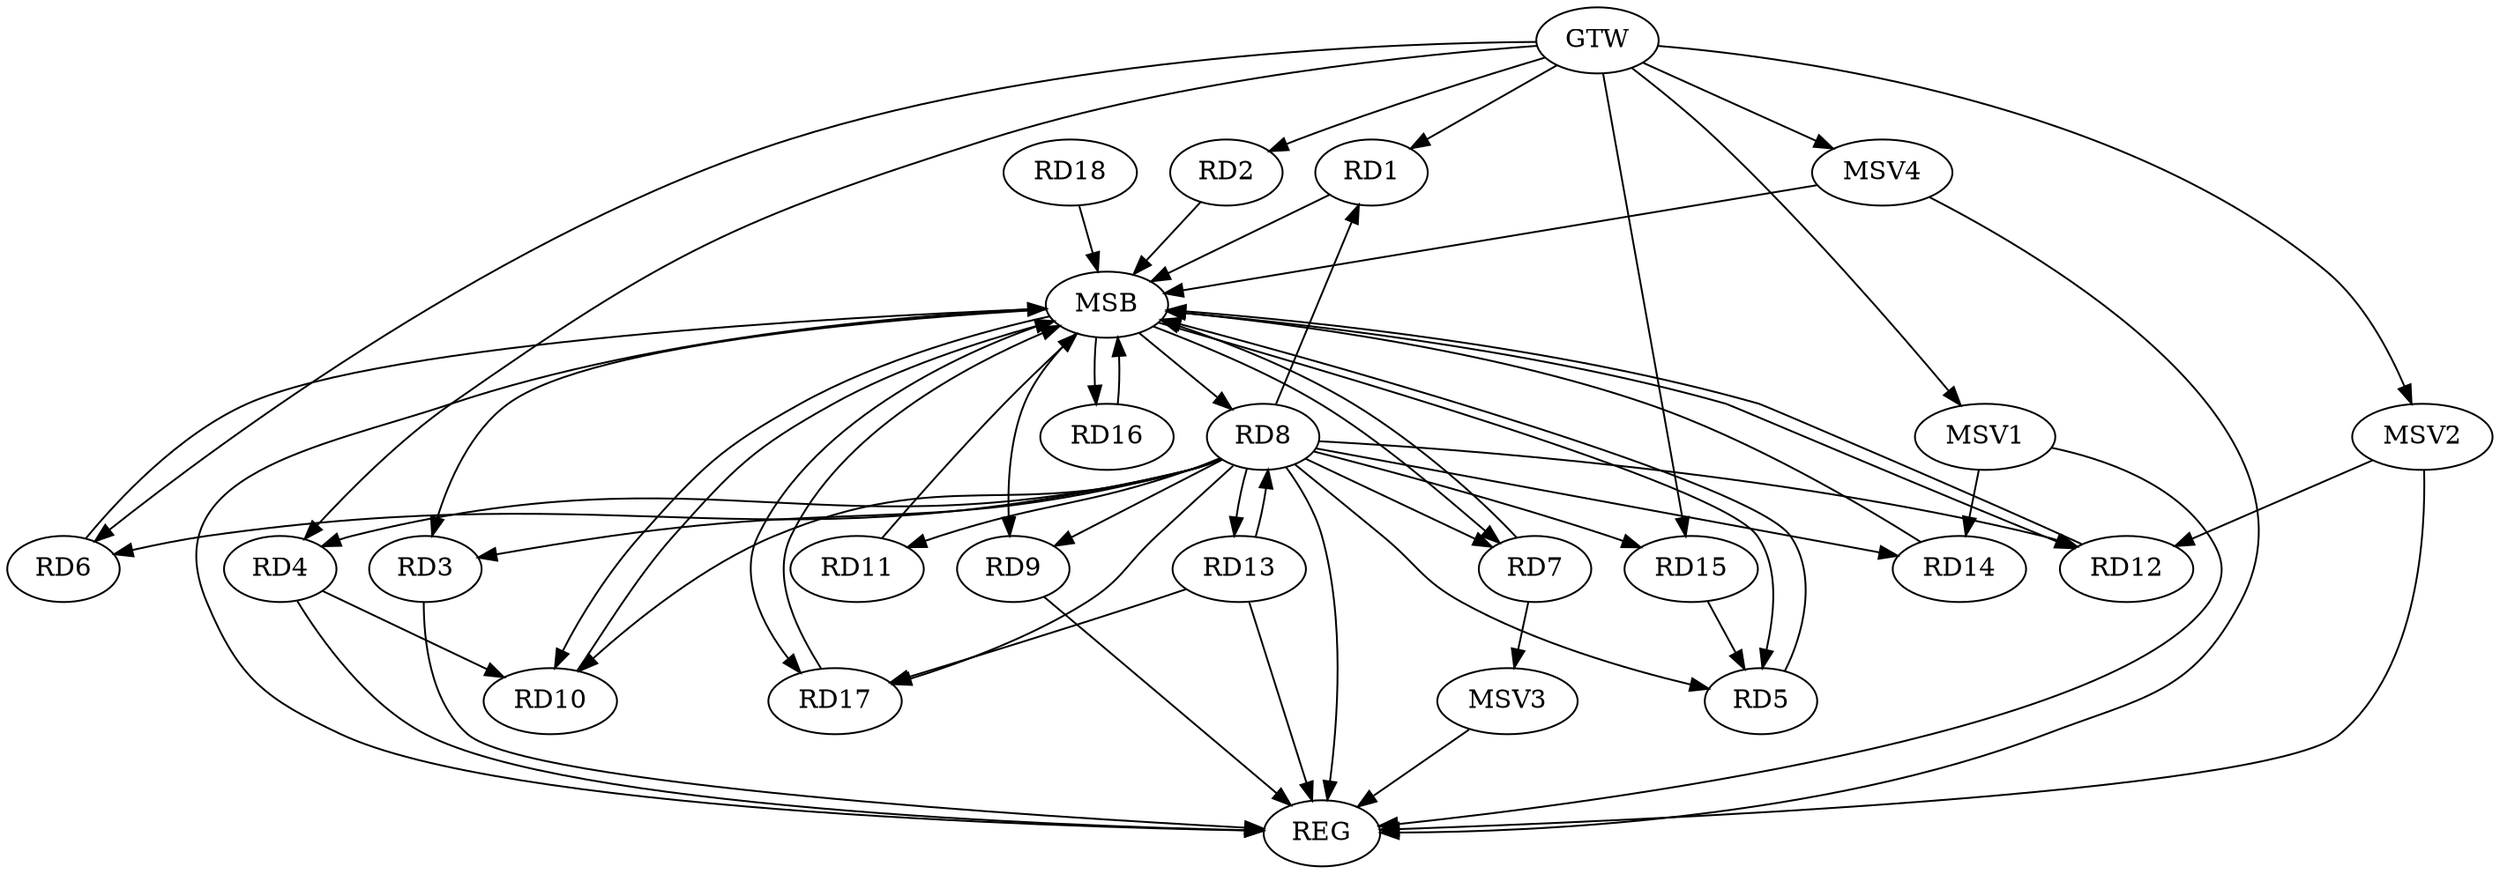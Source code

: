 strict digraph G {
  RD1 [ label="RD1" ];
  RD2 [ label="RD2" ];
  RD3 [ label="RD3" ];
  RD4 [ label="RD4" ];
  RD5 [ label="RD5" ];
  RD6 [ label="RD6" ];
  RD7 [ label="RD7" ];
  RD8 [ label="RD8" ];
  RD9 [ label="RD9" ];
  RD10 [ label="RD10" ];
  RD11 [ label="RD11" ];
  RD12 [ label="RD12" ];
  RD13 [ label="RD13" ];
  RD14 [ label="RD14" ];
  RD15 [ label="RD15" ];
  RD16 [ label="RD16" ];
  RD17 [ label="RD17" ];
  RD18 [ label="RD18" ];
  GTW [ label="GTW" ];
  REG [ label="REG" ];
  MSB [ label="MSB" ];
  MSV1 [ label="MSV1" ];
  MSV2 [ label="MSV2" ];
  MSV3 [ label="MSV3" ];
  MSV4 [ label="MSV4" ];
  RD4 -> RD10;
  RD8 -> RD5;
  RD15 -> RD5;
  RD8 -> RD12;
  RD13 -> RD8;
  RD8 -> RD14;
  RD8 -> RD17;
  RD13 -> RD17;
  GTW -> RD1;
  GTW -> RD2;
  GTW -> RD4;
  GTW -> RD6;
  GTW -> RD15;
  RD3 -> REG;
  RD4 -> REG;
  RD8 -> REG;
  RD9 -> REG;
  RD13 -> REG;
  RD1 -> MSB;
  MSB -> RD16;
  MSB -> REG;
  RD2 -> MSB;
  RD5 -> MSB;
  RD6 -> MSB;
  MSB -> RD9;
  MSB -> RD10;
  RD7 -> MSB;
  MSB -> RD8;
  RD10 -> MSB;
  MSB -> RD7;
  MSB -> RD17;
  RD11 -> MSB;
  RD12 -> MSB;
  MSB -> RD3;
  RD14 -> MSB;
  RD16 -> MSB;
  MSB -> RD5;
  MSB -> RD12;
  RD17 -> MSB;
  RD18 -> MSB;
  RD8 -> RD10;
  RD8 -> RD6;
  RD8 -> RD4;
  RD8 -> RD7;
  RD8 -> RD13;
  RD8 -> RD15;
  RD8 -> RD11;
  RD8 -> RD1;
  RD8 -> RD9;
  RD8 -> RD3;
  MSV1 -> RD14;
  GTW -> MSV1;
  MSV1 -> REG;
  MSV2 -> RD12;
  GTW -> MSV2;
  MSV2 -> REG;
  RD7 -> MSV3;
  MSV3 -> REG;
  MSV4 -> MSB;
  GTW -> MSV4;
  MSV4 -> REG;
}
